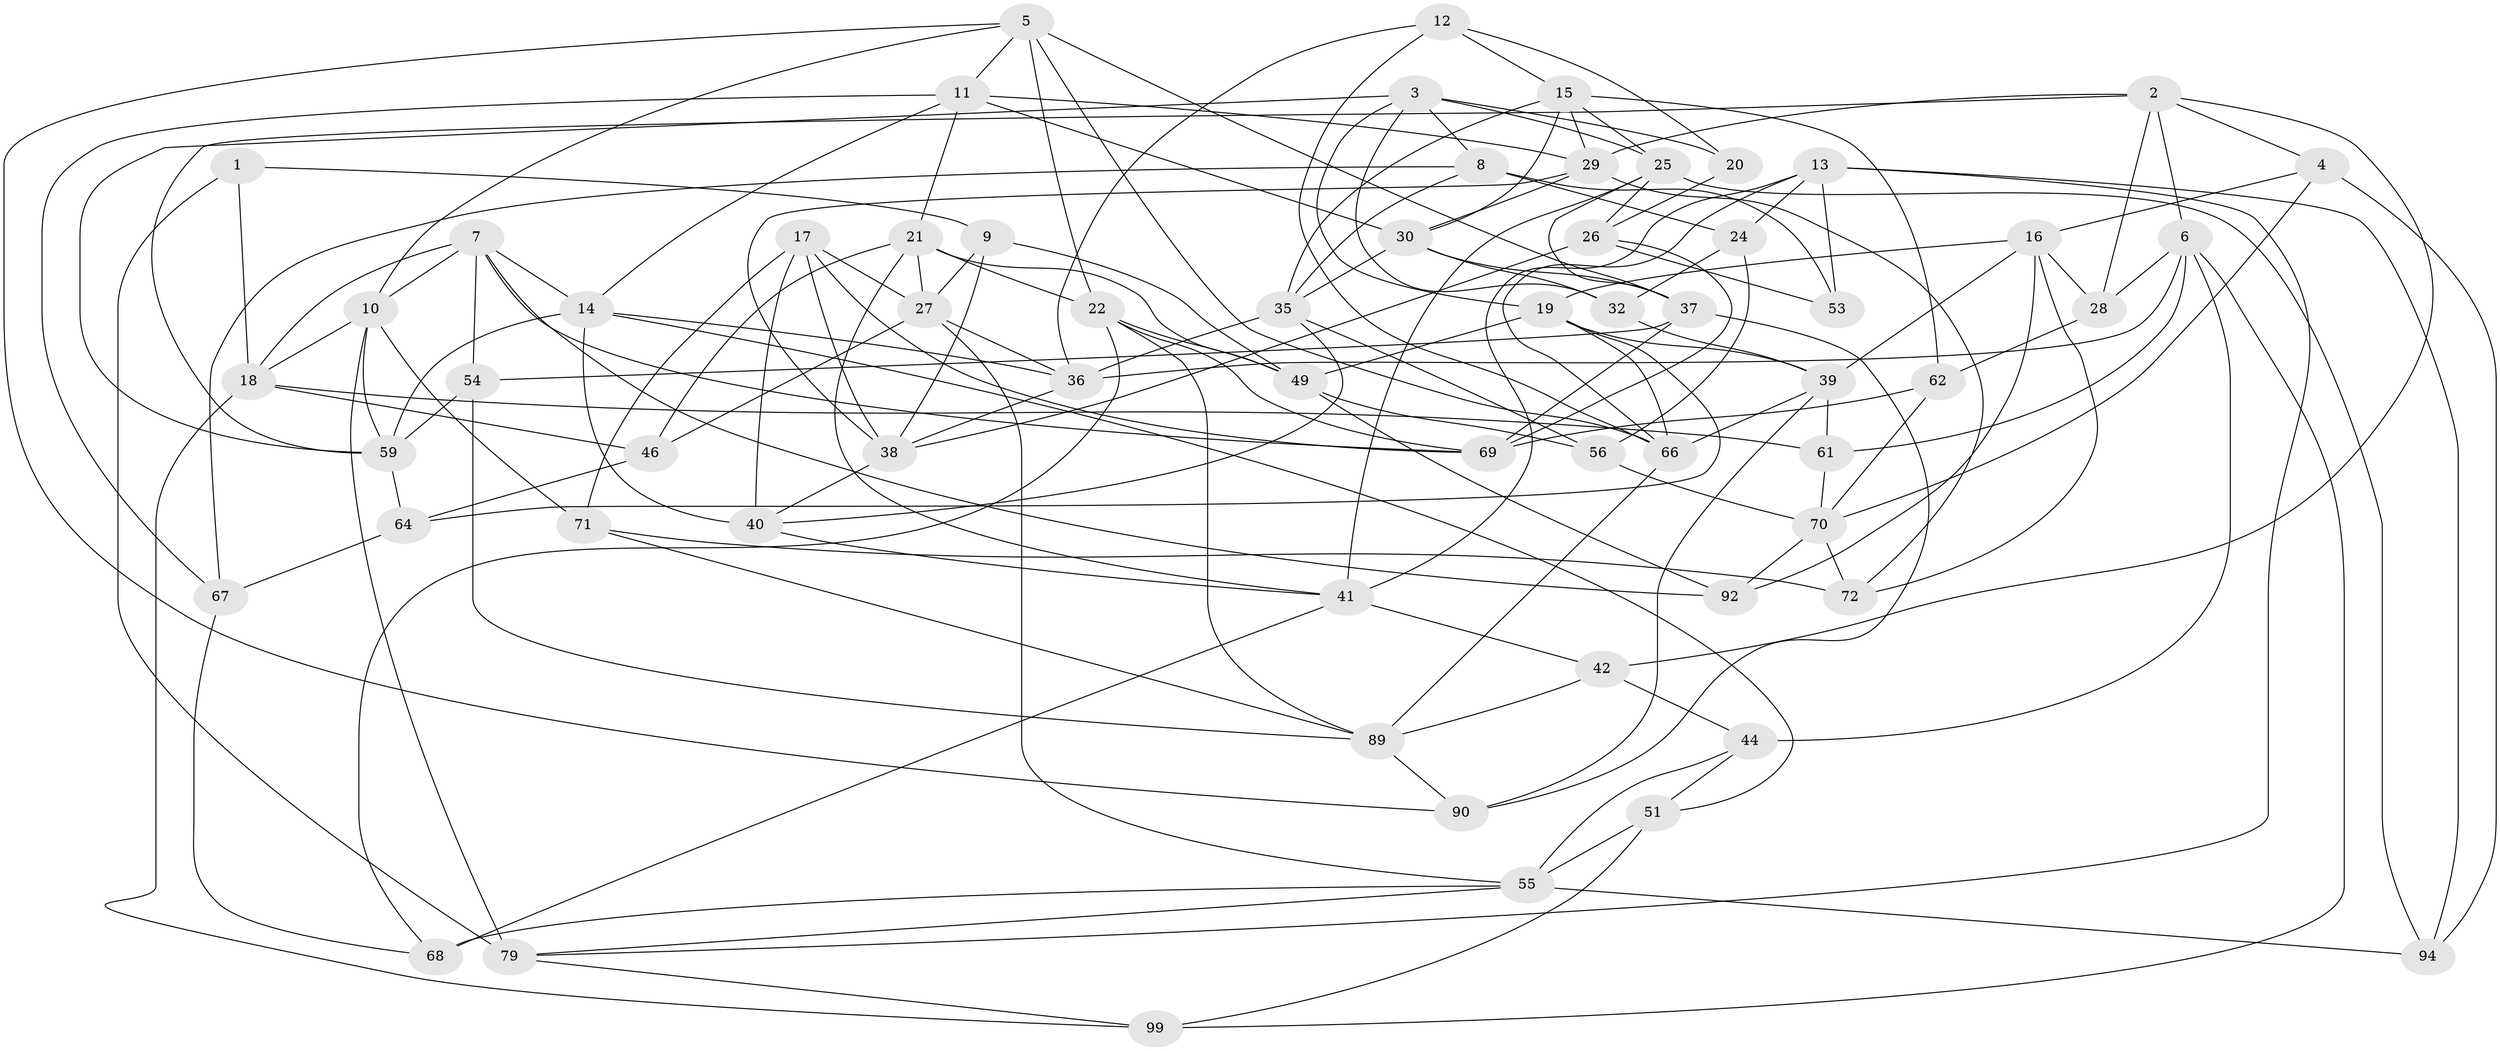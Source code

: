 // original degree distribution, {4: 1.0}
// Generated by graph-tools (version 1.1) at 2025/39/02/21/25 10:39:01]
// undirected, 63 vertices, 159 edges
graph export_dot {
graph [start="1"]
  node [color=gray90,style=filled];
  1;
  2 [super="+57"];
  3 [super="+33"];
  4;
  5 [super="+31"];
  6 [super="+47"];
  7 [super="+86"];
  8 [super="+78"];
  9;
  10 [super="+81"];
  11 [super="+85"];
  12;
  13 [super="+73"];
  14 [super="+45"];
  15 [super="+34"];
  16 [super="+82"];
  17 [super="+52"];
  18 [super="+93"];
  19 [super="+87"];
  20;
  21 [super="+23"];
  22 [super="+91"];
  24;
  25 [super="+95"];
  26 [super="+60"];
  27 [super="+74"];
  28;
  29 [super="+43"];
  30 [super="+88"];
  32;
  35 [super="+50"];
  36 [super="+48"];
  37 [super="+75"];
  38 [super="+58"];
  39 [super="+63"];
  40 [super="+100"];
  41 [super="+65"];
  42;
  44;
  46;
  49 [super="+97"];
  51;
  53;
  54;
  55 [super="+96"];
  56;
  59 [super="+77"];
  61;
  62;
  64;
  66 [super="+83"];
  67;
  68;
  69 [super="+84"];
  70 [super="+76"];
  71;
  72;
  79 [super="+80"];
  89 [super="+98"];
  90;
  92;
  94;
  99;
  1 -- 9;
  1 -- 79 [weight=2];
  1 -- 18;
  2 -- 28;
  2 -- 42;
  2 -- 59;
  2 -- 4;
  2 -- 29;
  2 -- 6;
  3 -- 19;
  3 -- 25;
  3 -- 8;
  3 -- 32;
  3 -- 59;
  3 -- 20;
  4 -- 94;
  4 -- 16;
  4 -- 70;
  5 -- 22;
  5 -- 66;
  5 -- 11;
  5 -- 37;
  5 -- 10;
  5 -- 90;
  6 -- 99;
  6 -- 28;
  6 -- 44;
  6 -- 61;
  6 -- 36;
  7 -- 10;
  7 -- 54;
  7 -- 18;
  7 -- 92;
  7 -- 14;
  7 -- 69;
  8 -- 53 [weight=2];
  8 -- 67;
  8 -- 24;
  8 -- 35;
  9 -- 38;
  9 -- 27;
  9 -- 49;
  10 -- 59;
  10 -- 18;
  10 -- 79;
  10 -- 71;
  11 -- 67;
  11 -- 14;
  11 -- 30;
  11 -- 21;
  11 -- 29;
  12 -- 36;
  12 -- 20;
  12 -- 66;
  12 -- 15;
  13 -- 79;
  13 -- 24;
  13 -- 66;
  13 -- 41;
  13 -- 53;
  13 -- 94;
  14 -- 51;
  14 -- 36;
  14 -- 40;
  14 -- 59;
  15 -- 30;
  15 -- 25;
  15 -- 29;
  15 -- 35;
  15 -- 62;
  16 -- 39;
  16 -- 72;
  16 -- 19;
  16 -- 28;
  16 -- 92;
  17 -- 40 [weight=2];
  17 -- 69;
  17 -- 38;
  17 -- 27;
  17 -- 71;
  18 -- 46;
  18 -- 99;
  18 -- 61;
  19 -- 39;
  19 -- 64;
  19 -- 49;
  19 -- 66;
  20 -- 26 [weight=2];
  21 -- 46;
  21 -- 27;
  21 -- 22;
  21 -- 49;
  21 -- 41;
  22 -- 49;
  22 -- 68;
  22 -- 69;
  22 -- 89;
  24 -- 32;
  24 -- 56;
  25 -- 26;
  25 -- 37;
  25 -- 94;
  25 -- 41;
  26 -- 53;
  26 -- 38;
  26 -- 69;
  27 -- 46;
  27 -- 55;
  27 -- 36;
  28 -- 62;
  29 -- 38;
  29 -- 72;
  29 -- 30;
  30 -- 32;
  30 -- 37;
  30 -- 35;
  32 -- 39;
  35 -- 36;
  35 -- 40;
  35 -- 56;
  36 -- 38;
  37 -- 54;
  37 -- 90;
  37 -- 69;
  38 -- 40;
  39 -- 61;
  39 -- 66;
  39 -- 90;
  40 -- 41;
  41 -- 68;
  41 -- 42;
  42 -- 44;
  42 -- 89;
  44 -- 51;
  44 -- 55;
  46 -- 64;
  49 -- 56;
  49 -- 92;
  51 -- 99;
  51 -- 55;
  54 -- 59;
  54 -- 89;
  55 -- 68;
  55 -- 94;
  55 -- 79;
  56 -- 70;
  59 -- 64;
  61 -- 70;
  62 -- 70;
  62 -- 69;
  64 -- 67;
  66 -- 89;
  67 -- 68;
  70 -- 72;
  70 -- 92;
  71 -- 72;
  71 -- 89;
  79 -- 99;
  89 -- 90;
}
